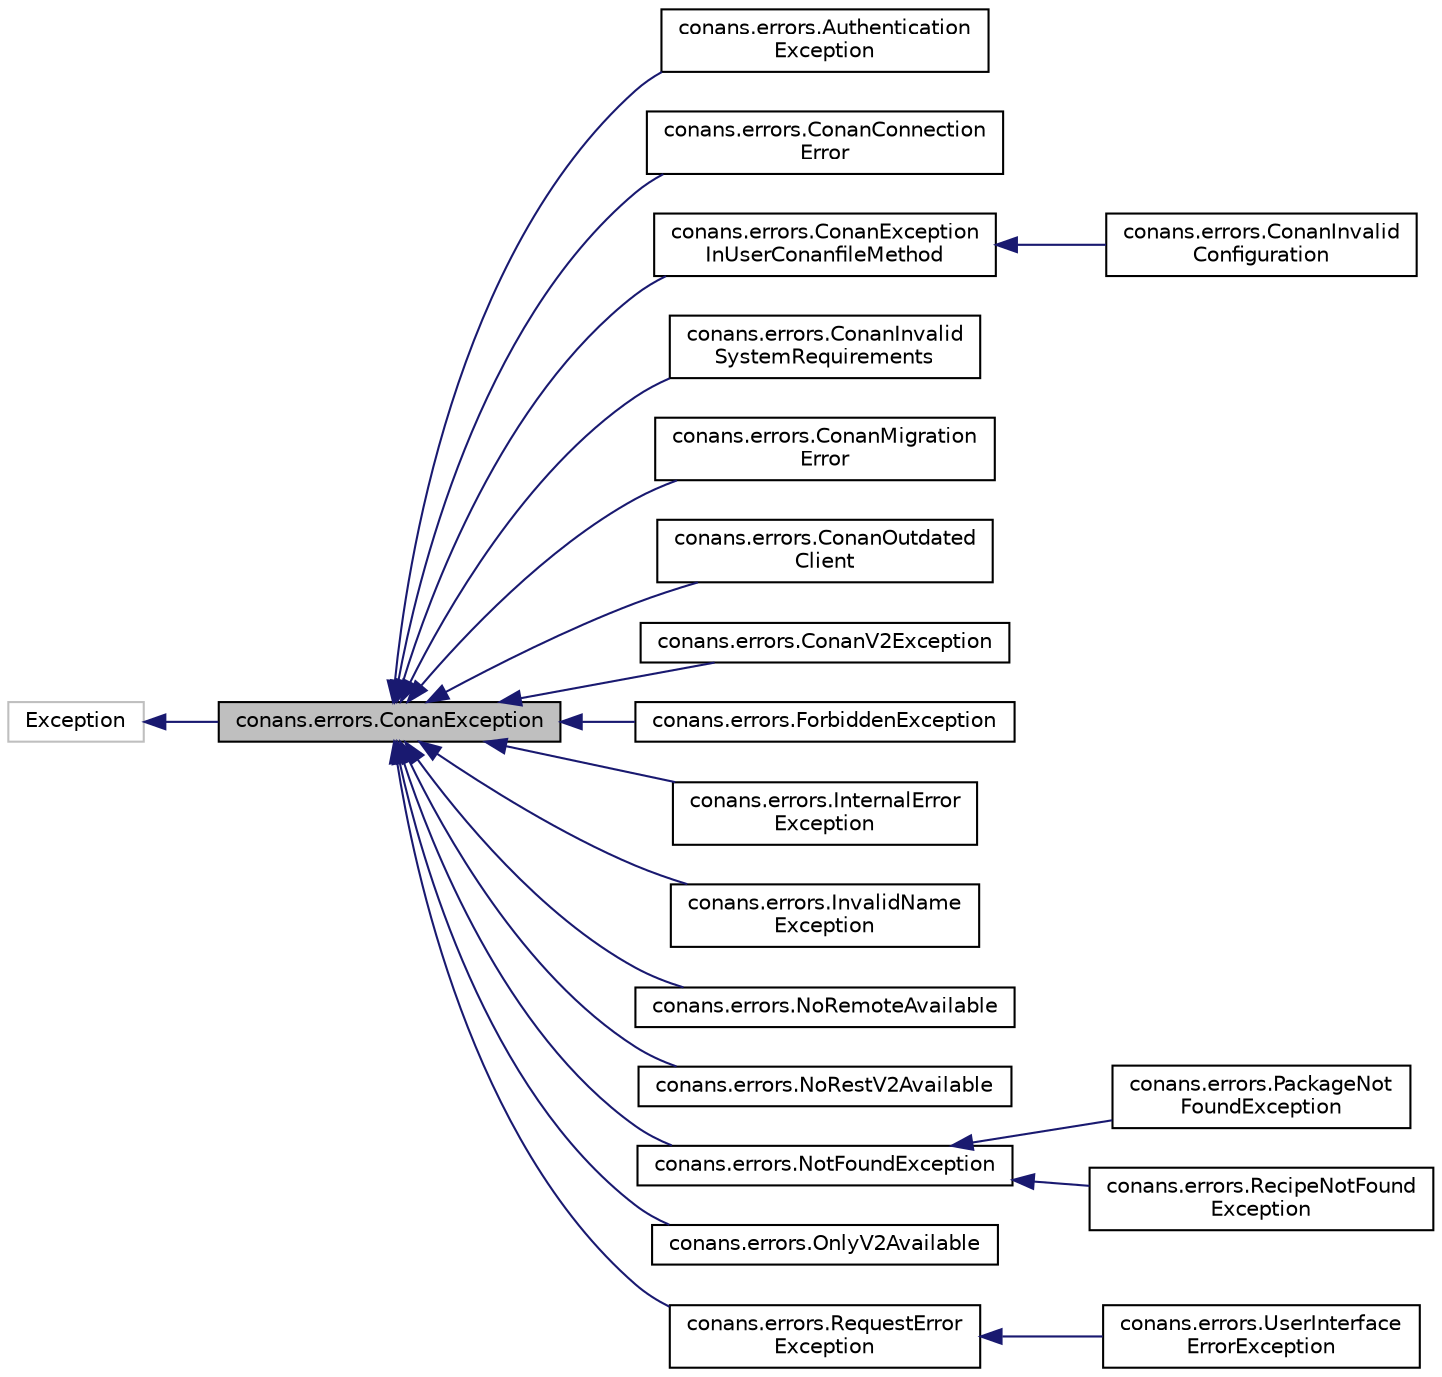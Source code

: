 digraph "conans.errors.ConanException"
{
 // LATEX_PDF_SIZE
  edge [fontname="Helvetica",fontsize="10",labelfontname="Helvetica",labelfontsize="10"];
  node [fontname="Helvetica",fontsize="10",shape=record];
  rankdir="LR";
  Node1 [label="conans.errors.ConanException",height=0.2,width=0.4,color="black", fillcolor="grey75", style="filled", fontcolor="black",tooltip=" "];
  Node2 -> Node1 [dir="back",color="midnightblue",fontsize="10",style="solid",fontname="Helvetica"];
  Node2 [label="Exception",height=0.2,width=0.4,color="grey75", fillcolor="white", style="filled",tooltip=" "];
  Node1 -> Node3 [dir="back",color="midnightblue",fontsize="10",style="solid",fontname="Helvetica"];
  Node3 [label="conans.errors.Authentication\lException",height=0.2,width=0.4,color="black", fillcolor="white", style="filled",URL="$classconans_1_1errors_1_1AuthenticationException.html",tooltip=" "];
  Node1 -> Node4 [dir="back",color="midnightblue",fontsize="10",style="solid",fontname="Helvetica"];
  Node4 [label="conans.errors.ConanConnection\lError",height=0.2,width=0.4,color="black", fillcolor="white", style="filled",URL="$classconans_1_1errors_1_1ConanConnectionError.html",tooltip=" "];
  Node1 -> Node5 [dir="back",color="midnightblue",fontsize="10",style="solid",fontname="Helvetica"];
  Node5 [label="conans.errors.ConanException\lInUserConanfileMethod",height=0.2,width=0.4,color="black", fillcolor="white", style="filled",URL="$classconans_1_1errors_1_1ConanExceptionInUserConanfileMethod.html",tooltip=" "];
  Node5 -> Node6 [dir="back",color="midnightblue",fontsize="10",style="solid",fontname="Helvetica"];
  Node6 [label="conans.errors.ConanInvalid\lConfiguration",height=0.2,width=0.4,color="black", fillcolor="white", style="filled",URL="$classconans_1_1errors_1_1ConanInvalidConfiguration.html",tooltip=" "];
  Node1 -> Node7 [dir="back",color="midnightblue",fontsize="10",style="solid",fontname="Helvetica"];
  Node7 [label="conans.errors.ConanInvalid\lSystemRequirements",height=0.2,width=0.4,color="black", fillcolor="white", style="filled",URL="$classconans_1_1errors_1_1ConanInvalidSystemRequirements.html",tooltip=" "];
  Node1 -> Node8 [dir="back",color="midnightblue",fontsize="10",style="solid",fontname="Helvetica"];
  Node8 [label="conans.errors.ConanMigration\lError",height=0.2,width=0.4,color="black", fillcolor="white", style="filled",URL="$classconans_1_1errors_1_1ConanMigrationError.html",tooltip=" "];
  Node1 -> Node9 [dir="back",color="midnightblue",fontsize="10",style="solid",fontname="Helvetica"];
  Node9 [label="conans.errors.ConanOutdated\lClient",height=0.2,width=0.4,color="black", fillcolor="white", style="filled",URL="$classconans_1_1errors_1_1ConanOutdatedClient.html",tooltip=" "];
  Node1 -> Node10 [dir="back",color="midnightblue",fontsize="10",style="solid",fontname="Helvetica"];
  Node10 [label="conans.errors.ConanV2Exception",height=0.2,width=0.4,color="black", fillcolor="white", style="filled",URL="$classconans_1_1errors_1_1ConanV2Exception.html",tooltip=" "];
  Node1 -> Node11 [dir="back",color="midnightblue",fontsize="10",style="solid",fontname="Helvetica"];
  Node11 [label="conans.errors.ForbiddenException",height=0.2,width=0.4,color="black", fillcolor="white", style="filled",URL="$classconans_1_1errors_1_1ForbiddenException.html",tooltip=" "];
  Node1 -> Node12 [dir="back",color="midnightblue",fontsize="10",style="solid",fontname="Helvetica"];
  Node12 [label="conans.errors.InternalError\lException",height=0.2,width=0.4,color="black", fillcolor="white", style="filled",URL="$classconans_1_1errors_1_1InternalErrorException.html",tooltip=" "];
  Node1 -> Node13 [dir="back",color="midnightblue",fontsize="10",style="solid",fontname="Helvetica"];
  Node13 [label="conans.errors.InvalidName\lException",height=0.2,width=0.4,color="black", fillcolor="white", style="filled",URL="$classconans_1_1errors_1_1InvalidNameException.html",tooltip=" "];
  Node1 -> Node14 [dir="back",color="midnightblue",fontsize="10",style="solid",fontname="Helvetica"];
  Node14 [label="conans.errors.NoRemoteAvailable",height=0.2,width=0.4,color="black", fillcolor="white", style="filled",URL="$classconans_1_1errors_1_1NoRemoteAvailable.html",tooltip=" "];
  Node1 -> Node15 [dir="back",color="midnightblue",fontsize="10",style="solid",fontname="Helvetica"];
  Node15 [label="conans.errors.NoRestV2Available",height=0.2,width=0.4,color="black", fillcolor="white", style="filled",URL="$classconans_1_1errors_1_1NoRestV2Available.html",tooltip=" "];
  Node1 -> Node16 [dir="back",color="midnightblue",fontsize="10",style="solid",fontname="Helvetica"];
  Node16 [label="conans.errors.NotFoundException",height=0.2,width=0.4,color="black", fillcolor="white", style="filled",URL="$classconans_1_1errors_1_1NotFoundException.html",tooltip=" "];
  Node16 -> Node17 [dir="back",color="midnightblue",fontsize="10",style="solid",fontname="Helvetica"];
  Node17 [label="conans.errors.PackageNot\lFoundException",height=0.2,width=0.4,color="black", fillcolor="white", style="filled",URL="$classconans_1_1errors_1_1PackageNotFoundException.html",tooltip=" "];
  Node16 -> Node18 [dir="back",color="midnightblue",fontsize="10",style="solid",fontname="Helvetica"];
  Node18 [label="conans.errors.RecipeNotFound\lException",height=0.2,width=0.4,color="black", fillcolor="white", style="filled",URL="$classconans_1_1errors_1_1RecipeNotFoundException.html",tooltip=" "];
  Node1 -> Node19 [dir="back",color="midnightblue",fontsize="10",style="solid",fontname="Helvetica"];
  Node19 [label="conans.errors.OnlyV2Available",height=0.2,width=0.4,color="black", fillcolor="white", style="filled",URL="$classconans_1_1errors_1_1OnlyV2Available.html",tooltip=" "];
  Node1 -> Node20 [dir="back",color="midnightblue",fontsize="10",style="solid",fontname="Helvetica"];
  Node20 [label="conans.errors.RequestError\lException",height=0.2,width=0.4,color="black", fillcolor="white", style="filled",URL="$classconans_1_1errors_1_1RequestErrorException.html",tooltip=" "];
  Node20 -> Node21 [dir="back",color="midnightblue",fontsize="10",style="solid",fontname="Helvetica"];
  Node21 [label="conans.errors.UserInterface\lErrorException",height=0.2,width=0.4,color="black", fillcolor="white", style="filled",URL="$classconans_1_1errors_1_1UserInterfaceErrorException.html",tooltip=" "];
}
